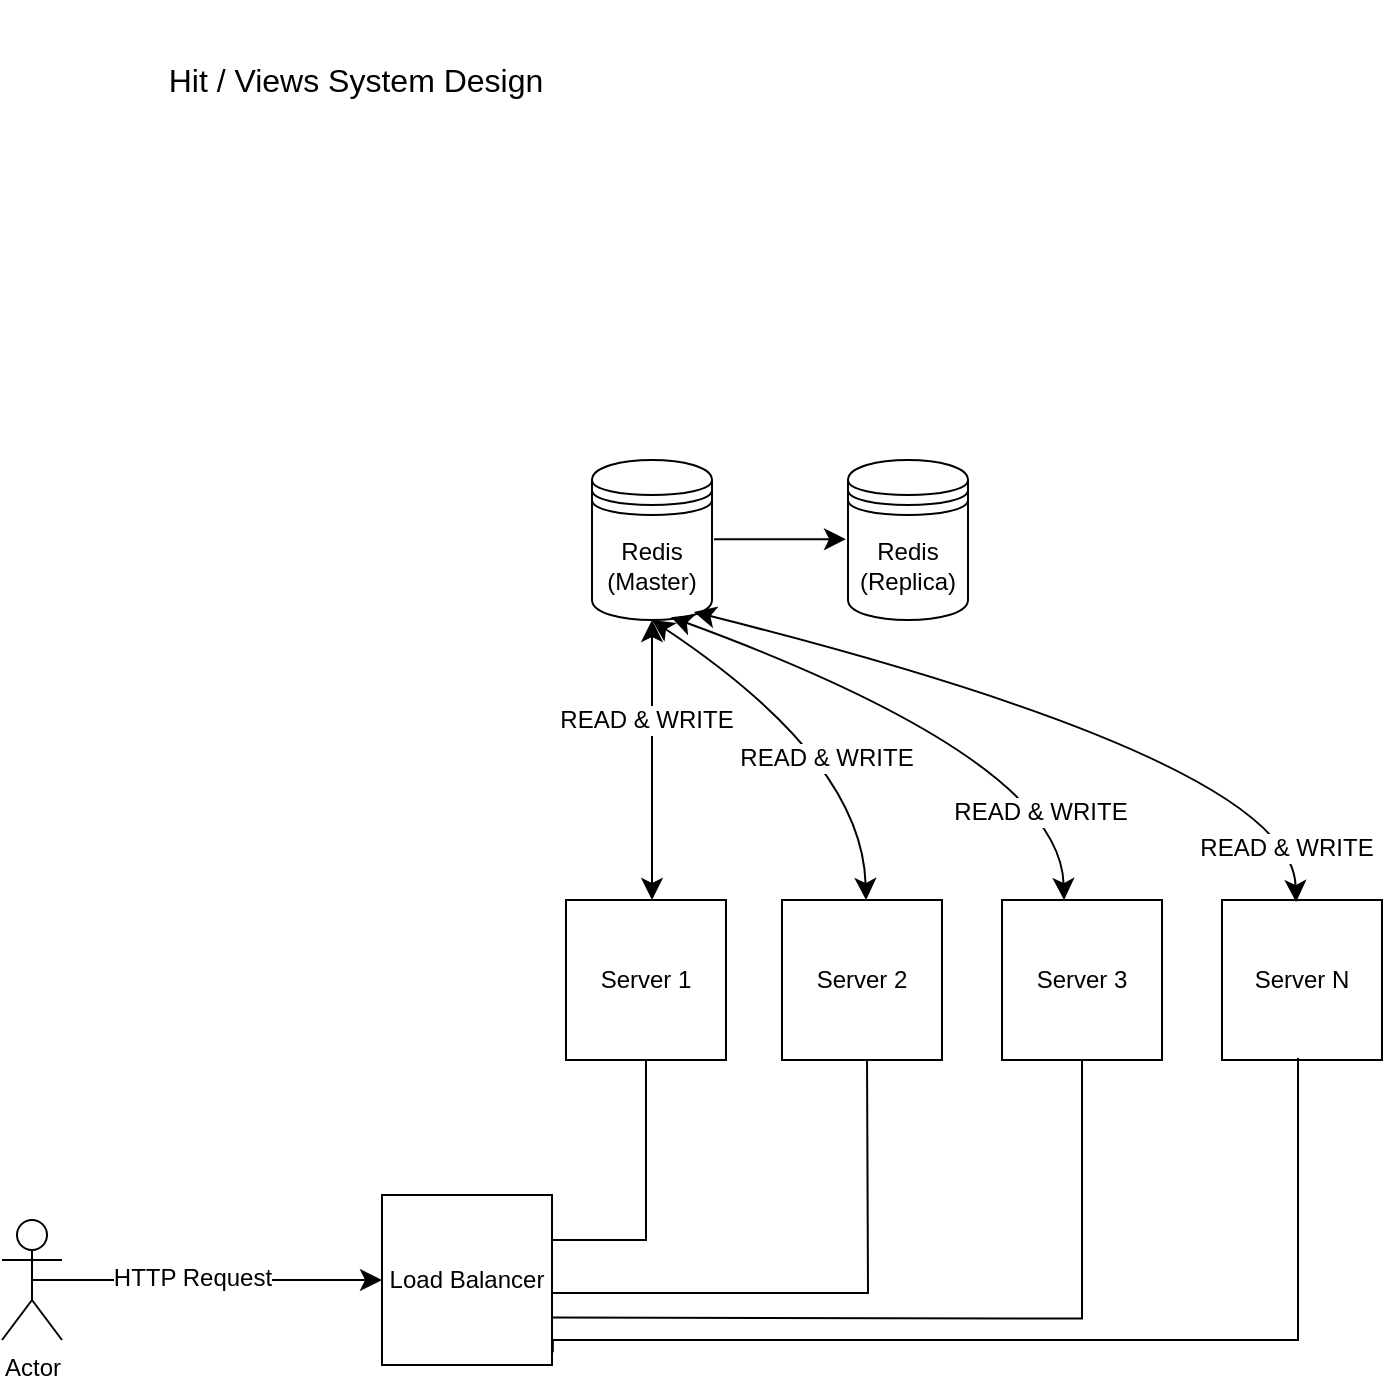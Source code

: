 <mxfile version="27.1.4">
  <diagram name="Page-1" id="_bMzvmxhkDT8mbiFmCRq">
    <mxGraphModel dx="1501" dy="1953" grid="1" gridSize="10" guides="1" tooltips="1" connect="1" arrows="1" fold="1" page="1" pageScale="1" pageWidth="850" pageHeight="1100" math="0" shadow="0">
      <root>
        <mxCell id="0" />
        <mxCell id="1" parent="0" />
        <mxCell id="DeScKBcd3YFMsm5sncVs-1" value="Actor" style="shape=umlActor;verticalLabelPosition=bottom;verticalAlign=top;html=1;outlineConnect=0;" parent="1" vertex="1">
          <mxGeometry x="30" y="210" width="30" height="60" as="geometry" />
        </mxCell>
        <mxCell id="ls6FGDKh6DRK41c1XsRk-2" value="Load Balancer" style="whiteSpace=wrap;html=1;aspect=fixed;" parent="1" vertex="1">
          <mxGeometry x="220" y="197.5" width="85" height="85" as="geometry" />
        </mxCell>
        <mxCell id="ls6FGDKh6DRK41c1XsRk-3" value="" style="endArrow=classic;html=1;rounded=0;fontSize=12;startSize=8;endSize=8;curved=1;exitX=0.5;exitY=0.5;exitDx=0;exitDy=0;exitPerimeter=0;" parent="1" source="DeScKBcd3YFMsm5sncVs-1" target="ls6FGDKh6DRK41c1XsRk-2" edge="1">
          <mxGeometry width="50" height="50" relative="1" as="geometry">
            <mxPoint x="220" y="500" as="sourcePoint" />
            <mxPoint x="270" y="450" as="targetPoint" />
          </mxGeometry>
        </mxCell>
        <mxCell id="ls6FGDKh6DRK41c1XsRk-6" value="HTTP Request" style="edgeLabel;html=1;align=center;verticalAlign=middle;resizable=0;points=[];fontSize=12;" parent="ls6FGDKh6DRK41c1XsRk-3" vertex="1" connectable="0">
          <mxGeometry x="-0.088" y="1" relative="1" as="geometry">
            <mxPoint as="offset" />
          </mxGeometry>
        </mxCell>
        <mxCell id="ls6FGDKh6DRK41c1XsRk-7" value="Server 1" style="whiteSpace=wrap;html=1;aspect=fixed;" parent="1" vertex="1">
          <mxGeometry x="312" y="50" width="80" height="80" as="geometry" />
        </mxCell>
        <mxCell id="ls6FGDKh6DRK41c1XsRk-8" value="Server 2" style="whiteSpace=wrap;html=1;aspect=fixed;" parent="1" vertex="1">
          <mxGeometry x="420" y="50" width="80" height="80" as="geometry" />
        </mxCell>
        <mxCell id="ls6FGDKh6DRK41c1XsRk-10" value="Server 3" style="whiteSpace=wrap;html=1;aspect=fixed;" parent="1" vertex="1">
          <mxGeometry x="530" y="50" width="80" height="80" as="geometry" />
        </mxCell>
        <mxCell id="ls6FGDKh6DRK41c1XsRk-18" value="" style="endArrow=none;html=1;rounded=0;fontSize=12;startSize=8;endSize=8;entryX=0.5;entryY=1;entryDx=0;entryDy=0;edgeStyle=orthogonalEdgeStyle;exitX=1;exitY=0.5;exitDx=0;exitDy=0;" parent="1" source="ls6FGDKh6DRK41c1XsRk-2" target="ls6FGDKh6DRK41c1XsRk-7" edge="1">
          <mxGeometry width="50" height="50" relative="1" as="geometry">
            <mxPoint x="350" y="240" as="sourcePoint" />
            <mxPoint x="400" y="170" as="targetPoint" />
            <Array as="points">
              <mxPoint x="305" y="220" />
              <mxPoint x="352" y="220" />
            </Array>
          </mxGeometry>
        </mxCell>
        <mxCell id="ls6FGDKh6DRK41c1XsRk-20" value="" style="endArrow=none;html=1;rounded=0;fontSize=12;startSize=8;endSize=8;entryX=0.5;entryY=1;entryDx=0;entryDy=0;edgeStyle=orthogonalEdgeStyle;exitX=1;exitY=0.25;exitDx=0;exitDy=0;" parent="1" target="ls6FGDKh6DRK41c1XsRk-10" edge="1">
          <mxGeometry width="50" height="50" relative="1" as="geometry">
            <mxPoint x="305" y="258.75" as="sourcePoint" />
            <mxPoint x="626" y="170" as="targetPoint" />
          </mxGeometry>
        </mxCell>
        <mxCell id="ls6FGDKh6DRK41c1XsRk-21" value="Server N" style="whiteSpace=wrap;html=1;aspect=fixed;" parent="1" vertex="1">
          <mxGeometry x="640" y="50" width="80" height="80" as="geometry" />
        </mxCell>
        <mxCell id="ls6FGDKh6DRK41c1XsRk-22" value="" style="endArrow=none;html=1;rounded=0;fontSize=12;startSize=8;endSize=8;entryX=0.5;entryY=1;entryDx=0;entryDy=0;edgeStyle=orthogonalEdgeStyle;exitX=1.005;exitY=0.925;exitDx=0;exitDy=0;exitPerimeter=0;" parent="1" source="ls6FGDKh6DRK41c1XsRk-2" edge="1">
          <mxGeometry width="50" height="50" relative="1" as="geometry">
            <mxPoint x="241.5" y="269.995" as="sourcePoint" />
            <mxPoint x="677.5" y="128.97" as="targetPoint" />
            <Array as="points">
              <mxPoint x="305" y="270" />
              <mxPoint x="678" y="270" />
              <mxPoint x="678" y="129" />
            </Array>
          </mxGeometry>
        </mxCell>
        <mxCell id="ls6FGDKh6DRK41c1XsRk-23" value="" style="endArrow=none;html=1;rounded=0;fontSize=12;startSize=8;endSize=8;entryX=0.5;entryY=1;entryDx=0;entryDy=0;exitX=0.997;exitY=0.576;exitDx=0;exitDy=0;exitPerimeter=0;edgeStyle=orthogonalEdgeStyle;" parent="1" source="ls6FGDKh6DRK41c1XsRk-2" edge="1">
          <mxGeometry width="50" height="50" relative="1" as="geometry">
            <mxPoint x="300.005" y="245.78" as="sourcePoint" />
            <mxPoint x="462.51" y="130" as="targetPoint" />
          </mxGeometry>
        </mxCell>
        <mxCell id="ls6FGDKh6DRK41c1XsRk-24" value="Redis (Master)" style="shape=datastore;whiteSpace=wrap;html=1;" parent="1" vertex="1">
          <mxGeometry x="325" y="-170" width="60" height="80" as="geometry" />
        </mxCell>
        <mxCell id="ls6FGDKh6DRK41c1XsRk-25" value="Redis&lt;div&gt;(Replica)&lt;/div&gt;" style="shape=datastore;whiteSpace=wrap;html=1;" parent="1" vertex="1">
          <mxGeometry x="453" y="-170" width="60" height="80" as="geometry" />
        </mxCell>
        <mxCell id="ls6FGDKh6DRK41c1XsRk-26" value="" style="endArrow=classic;html=1;rounded=0;fontSize=12;startSize=8;endSize=8;curved=1;" parent="1" edge="1">
          <mxGeometry width="50" height="50" relative="1" as="geometry">
            <mxPoint x="386" y="-130.42" as="sourcePoint" />
            <mxPoint x="452" y="-130.42" as="targetPoint" />
            <Array as="points">
              <mxPoint x="421" y="-130.42" />
            </Array>
          </mxGeometry>
        </mxCell>
        <mxCell id="ls6FGDKh6DRK41c1XsRk-28" value="" style="endArrow=classic;startArrow=classic;html=1;rounded=0;fontSize=12;startSize=8;endSize=8;curved=1;" parent="1" edge="1">
          <mxGeometry width="50" height="50" relative="1" as="geometry">
            <mxPoint x="355" y="50" as="sourcePoint" />
            <mxPoint x="355" y="-90" as="targetPoint" />
          </mxGeometry>
        </mxCell>
        <mxCell id="ls6FGDKh6DRK41c1XsRk-32" value="READ &amp;amp; WRITE" style="edgeLabel;html=1;align=center;verticalAlign=middle;resizable=0;points=[];fontSize=12;" parent="ls6FGDKh6DRK41c1XsRk-28" vertex="1" connectable="0">
          <mxGeometry x="0.029" relative="1" as="geometry">
            <mxPoint x="-3" y="-18" as="offset" />
          </mxGeometry>
        </mxCell>
        <mxCell id="ls6FGDKh6DRK41c1XsRk-29" value="" style="endArrow=classic;startArrow=classic;html=1;rounded=0;fontSize=12;startSize=8;endSize=8;curved=1;exitX=0.338;exitY=-0.049;exitDx=0;exitDy=0;exitPerimeter=0;entryX=0.5;entryY=1;entryDx=0;entryDy=0;" parent="1" target="ls6FGDKh6DRK41c1XsRk-24" edge="1">
          <mxGeometry width="50" height="50" relative="1" as="geometry">
            <mxPoint x="462.04" y="50.0" as="sourcePoint" />
            <mxPoint x="360" y="-80" as="targetPoint" />
            <Array as="points">
              <mxPoint x="460" y="-20" />
            </Array>
          </mxGeometry>
        </mxCell>
        <mxCell id="ls6FGDKh6DRK41c1XsRk-33" value="READ &amp;amp; WRITE" style="edgeLabel;html=1;align=center;verticalAlign=middle;resizable=0;points=[];fontSize=12;" parent="ls6FGDKh6DRK41c1XsRk-29" vertex="1" connectable="0">
          <mxGeometry x="0.04" y="7" relative="1" as="geometry">
            <mxPoint x="12" y="11" as="offset" />
          </mxGeometry>
        </mxCell>
        <mxCell id="ls6FGDKh6DRK41c1XsRk-30" value="" style="endArrow=classic;startArrow=classic;html=1;rounded=0;fontSize=12;startSize=8;endSize=8;curved=1;exitX=0.338;exitY=-0.049;exitDx=0;exitDy=0;exitPerimeter=0;entryX=0.658;entryY=0.982;entryDx=0;entryDy=0;entryPerimeter=0;" parent="1" target="ls6FGDKh6DRK41c1XsRk-24" edge="1">
          <mxGeometry width="50" height="50" relative="1" as="geometry">
            <mxPoint x="561.04" y="50.0" as="sourcePoint" />
            <mxPoint x="460" y="-87" as="targetPoint" />
            <Array as="points">
              <mxPoint x="559" y="-20" />
            </Array>
          </mxGeometry>
        </mxCell>
        <mxCell id="ls6FGDKh6DRK41c1XsRk-34" value="READ &amp;amp; WRITE" style="edgeLabel;html=1;align=center;verticalAlign=middle;resizable=0;points=[];fontSize=12;" parent="ls6FGDKh6DRK41c1XsRk-30" vertex="1" connectable="0">
          <mxGeometry x="-0.046" y="9" relative="1" as="geometry">
            <mxPoint x="51" y="39" as="offset" />
          </mxGeometry>
        </mxCell>
        <mxCell id="ls6FGDKh6DRK41c1XsRk-31" value="" style="endArrow=classic;startArrow=classic;html=1;rounded=0;fontSize=12;startSize=8;endSize=8;curved=1;exitX=0.338;exitY=-0.049;exitDx=0;exitDy=0;exitPerimeter=0;entryX=0.85;entryY=0.95;entryDx=0;entryDy=0;entryPerimeter=0;" parent="1" target="ls6FGDKh6DRK41c1XsRk-24" edge="1">
          <mxGeometry width="50" height="50" relative="1" as="geometry">
            <mxPoint x="677.04" y="51.0" as="sourcePoint" />
            <mxPoint x="480" y="-90" as="targetPoint" />
            <Array as="points">
              <mxPoint x="675" y="-19" />
            </Array>
          </mxGeometry>
        </mxCell>
        <mxCell id="ls6FGDKh6DRK41c1XsRk-35" value="READ &amp;amp; WRITE" style="edgeLabel;html=1;align=center;verticalAlign=middle;resizable=0;points=[];fontSize=12;" parent="ls6FGDKh6DRK41c1XsRk-31" vertex="1" connectable="0">
          <mxGeometry x="-0.758" y="23" relative="1" as="geometry">
            <mxPoint x="19" y="18" as="offset" />
          </mxGeometry>
        </mxCell>
        <mxCell id="Ztd2JTHGe5PYu3k7T6B9-1" value="Hit / Views System Design" style="text;strokeColor=none;fillColor=none;html=1;align=center;verticalAlign=middle;whiteSpace=wrap;rounded=0;fontSize=16;" vertex="1" parent="1">
          <mxGeometry x="84" y="-400" width="246" height="80" as="geometry" />
        </mxCell>
      </root>
    </mxGraphModel>
  </diagram>
</mxfile>
